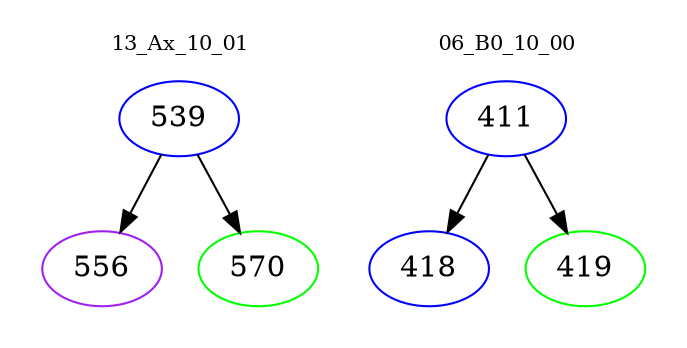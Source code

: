 digraph{
subgraph cluster_0 {
color = white
label = "13_Ax_10_01";
fontsize=10;
T0_539 [label="539", color="blue"]
T0_539 -> T0_556 [color="black"]
T0_556 [label="556", color="purple"]
T0_539 -> T0_570 [color="black"]
T0_570 [label="570", color="green"]
}
subgraph cluster_1 {
color = white
label = "06_B0_10_00";
fontsize=10;
T1_411 [label="411", color="blue"]
T1_411 -> T1_418 [color="black"]
T1_418 [label="418", color="blue"]
T1_411 -> T1_419 [color="black"]
T1_419 [label="419", color="green"]
}
}
